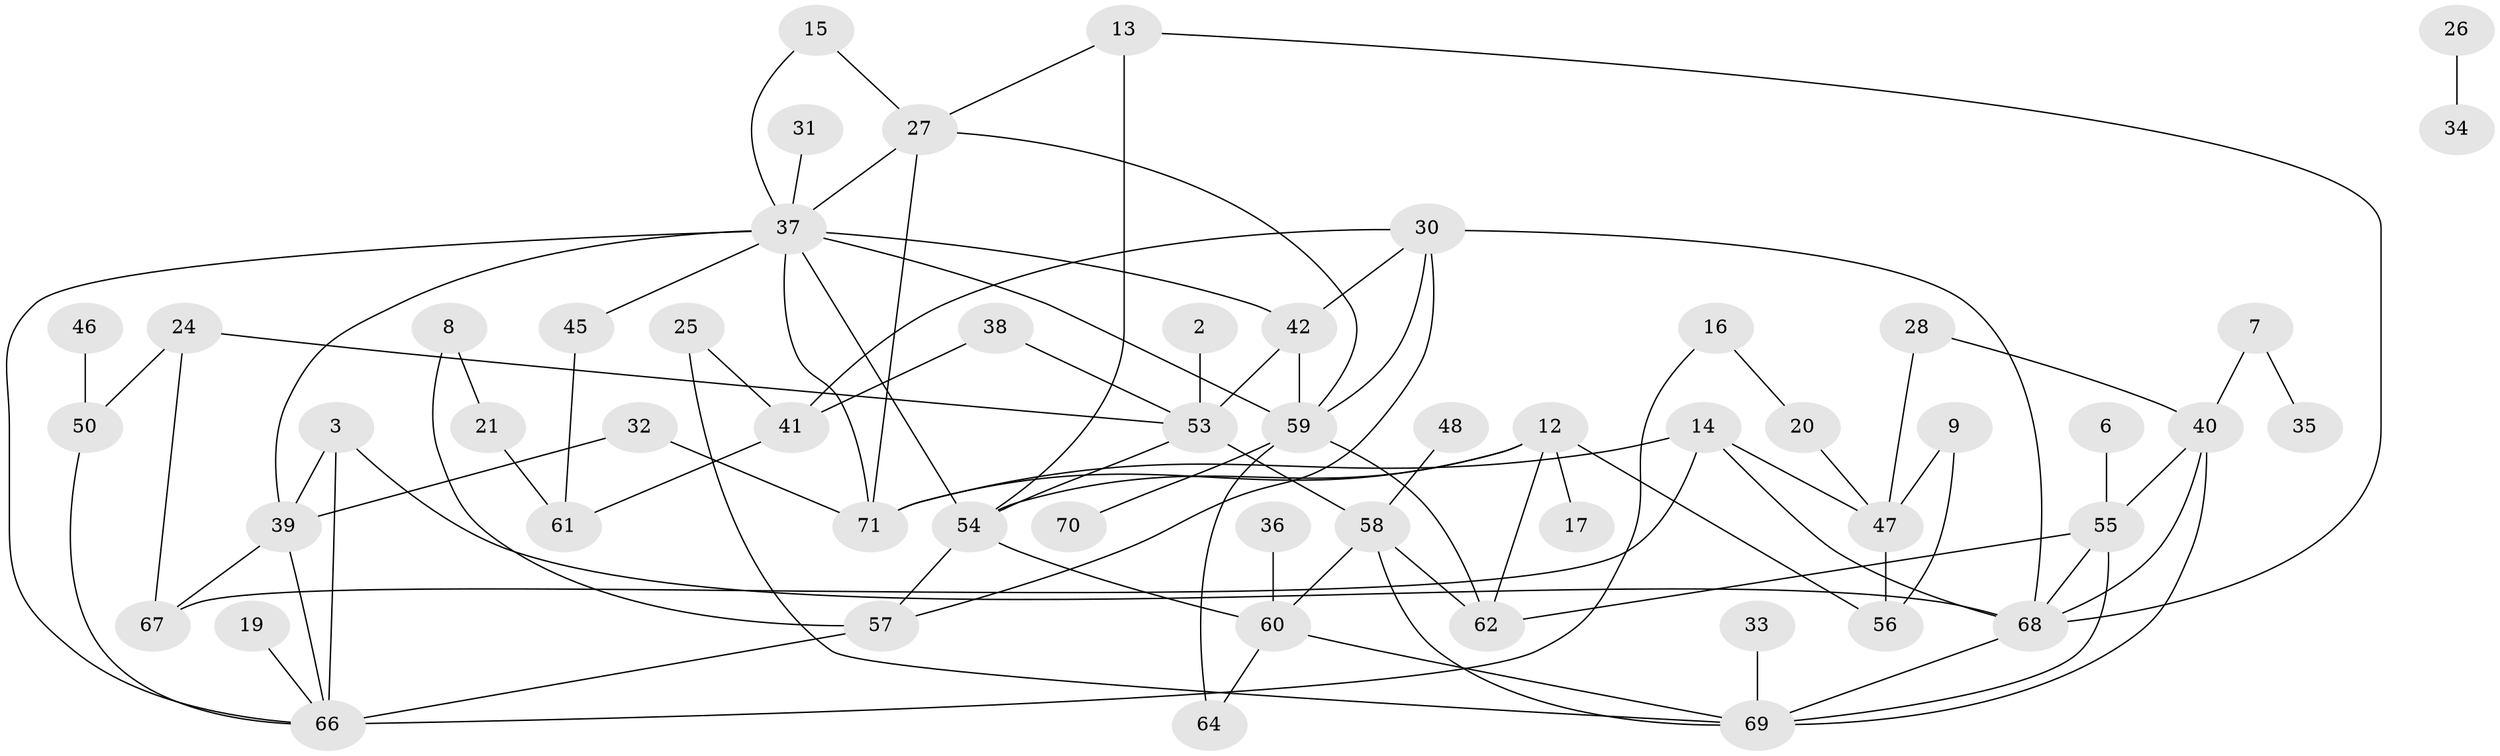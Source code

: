// original degree distribution, {3: 0.16901408450704225, 4: 0.11267605633802817, 0: 0.09859154929577464, 1: 0.22535211267605634, 2: 0.2887323943661972, 5: 0.08450704225352113, 8: 0.007042253521126761, 6: 0.014084507042253521}
// Generated by graph-tools (version 1.1) at 2025/49/03/09/25 03:49:07]
// undirected, 55 vertices, 90 edges
graph export_dot {
graph [start="1"]
  node [color=gray90,style=filled];
  2;
  3;
  6;
  7;
  8;
  9;
  12;
  13;
  14;
  15;
  16;
  17;
  19;
  20;
  21;
  24;
  25;
  26;
  27;
  28;
  30;
  31;
  32;
  33;
  34;
  35;
  36;
  37;
  38;
  39;
  40;
  41;
  42;
  45;
  46;
  47;
  48;
  50;
  53;
  54;
  55;
  56;
  57;
  58;
  59;
  60;
  61;
  62;
  64;
  66;
  67;
  68;
  69;
  70;
  71;
  2 -- 53 [weight=1.0];
  3 -- 39 [weight=1.0];
  3 -- 66 [weight=1.0];
  3 -- 68 [weight=1.0];
  6 -- 55 [weight=1.0];
  7 -- 35 [weight=1.0];
  7 -- 40 [weight=1.0];
  8 -- 21 [weight=1.0];
  8 -- 57 [weight=1.0];
  9 -- 47 [weight=1.0];
  9 -- 56 [weight=1.0];
  12 -- 17 [weight=1.0];
  12 -- 54 [weight=1.0];
  12 -- 56 [weight=1.0];
  12 -- 62 [weight=1.0];
  12 -- 71 [weight=1.0];
  13 -- 27 [weight=1.0];
  13 -- 54 [weight=1.0];
  13 -- 68 [weight=1.0];
  14 -- 47 [weight=1.0];
  14 -- 67 [weight=1.0];
  14 -- 68 [weight=1.0];
  14 -- 71 [weight=1.0];
  15 -- 27 [weight=1.0];
  15 -- 37 [weight=1.0];
  16 -- 20 [weight=1.0];
  16 -- 66 [weight=1.0];
  19 -- 66 [weight=1.0];
  20 -- 47 [weight=1.0];
  21 -- 61 [weight=1.0];
  24 -- 50 [weight=1.0];
  24 -- 53 [weight=1.0];
  24 -- 67 [weight=1.0];
  25 -- 41 [weight=1.0];
  25 -- 69 [weight=1.0];
  26 -- 34 [weight=1.0];
  27 -- 37 [weight=1.0];
  27 -- 59 [weight=1.0];
  27 -- 71 [weight=1.0];
  28 -- 40 [weight=1.0];
  28 -- 47 [weight=1.0];
  30 -- 41 [weight=1.0];
  30 -- 42 [weight=1.0];
  30 -- 57 [weight=1.0];
  30 -- 59 [weight=1.0];
  30 -- 68 [weight=1.0];
  31 -- 37 [weight=2.0];
  32 -- 39 [weight=1.0];
  32 -- 71 [weight=1.0];
  33 -- 69 [weight=1.0];
  36 -- 60 [weight=1.0];
  37 -- 39 [weight=2.0];
  37 -- 42 [weight=1.0];
  37 -- 45 [weight=1.0];
  37 -- 54 [weight=1.0];
  37 -- 59 [weight=1.0];
  37 -- 66 [weight=1.0];
  37 -- 71 [weight=1.0];
  38 -- 41 [weight=1.0];
  38 -- 53 [weight=1.0];
  39 -- 66 [weight=1.0];
  39 -- 67 [weight=1.0];
  40 -- 55 [weight=1.0];
  40 -- 68 [weight=1.0];
  40 -- 69 [weight=1.0];
  41 -- 61 [weight=1.0];
  42 -- 53 [weight=1.0];
  42 -- 59 [weight=1.0];
  45 -- 61 [weight=1.0];
  46 -- 50 [weight=1.0];
  47 -- 56 [weight=1.0];
  48 -- 58 [weight=1.0];
  50 -- 66 [weight=1.0];
  53 -- 54 [weight=1.0];
  53 -- 58 [weight=1.0];
  54 -- 57 [weight=1.0];
  54 -- 60 [weight=1.0];
  55 -- 62 [weight=1.0];
  55 -- 68 [weight=1.0];
  55 -- 69 [weight=1.0];
  57 -- 66 [weight=1.0];
  58 -- 60 [weight=1.0];
  58 -- 62 [weight=1.0];
  58 -- 69 [weight=1.0];
  59 -- 62 [weight=1.0];
  59 -- 64 [weight=1.0];
  59 -- 70 [weight=1.0];
  60 -- 64 [weight=1.0];
  60 -- 69 [weight=1.0];
  68 -- 69 [weight=1.0];
}
